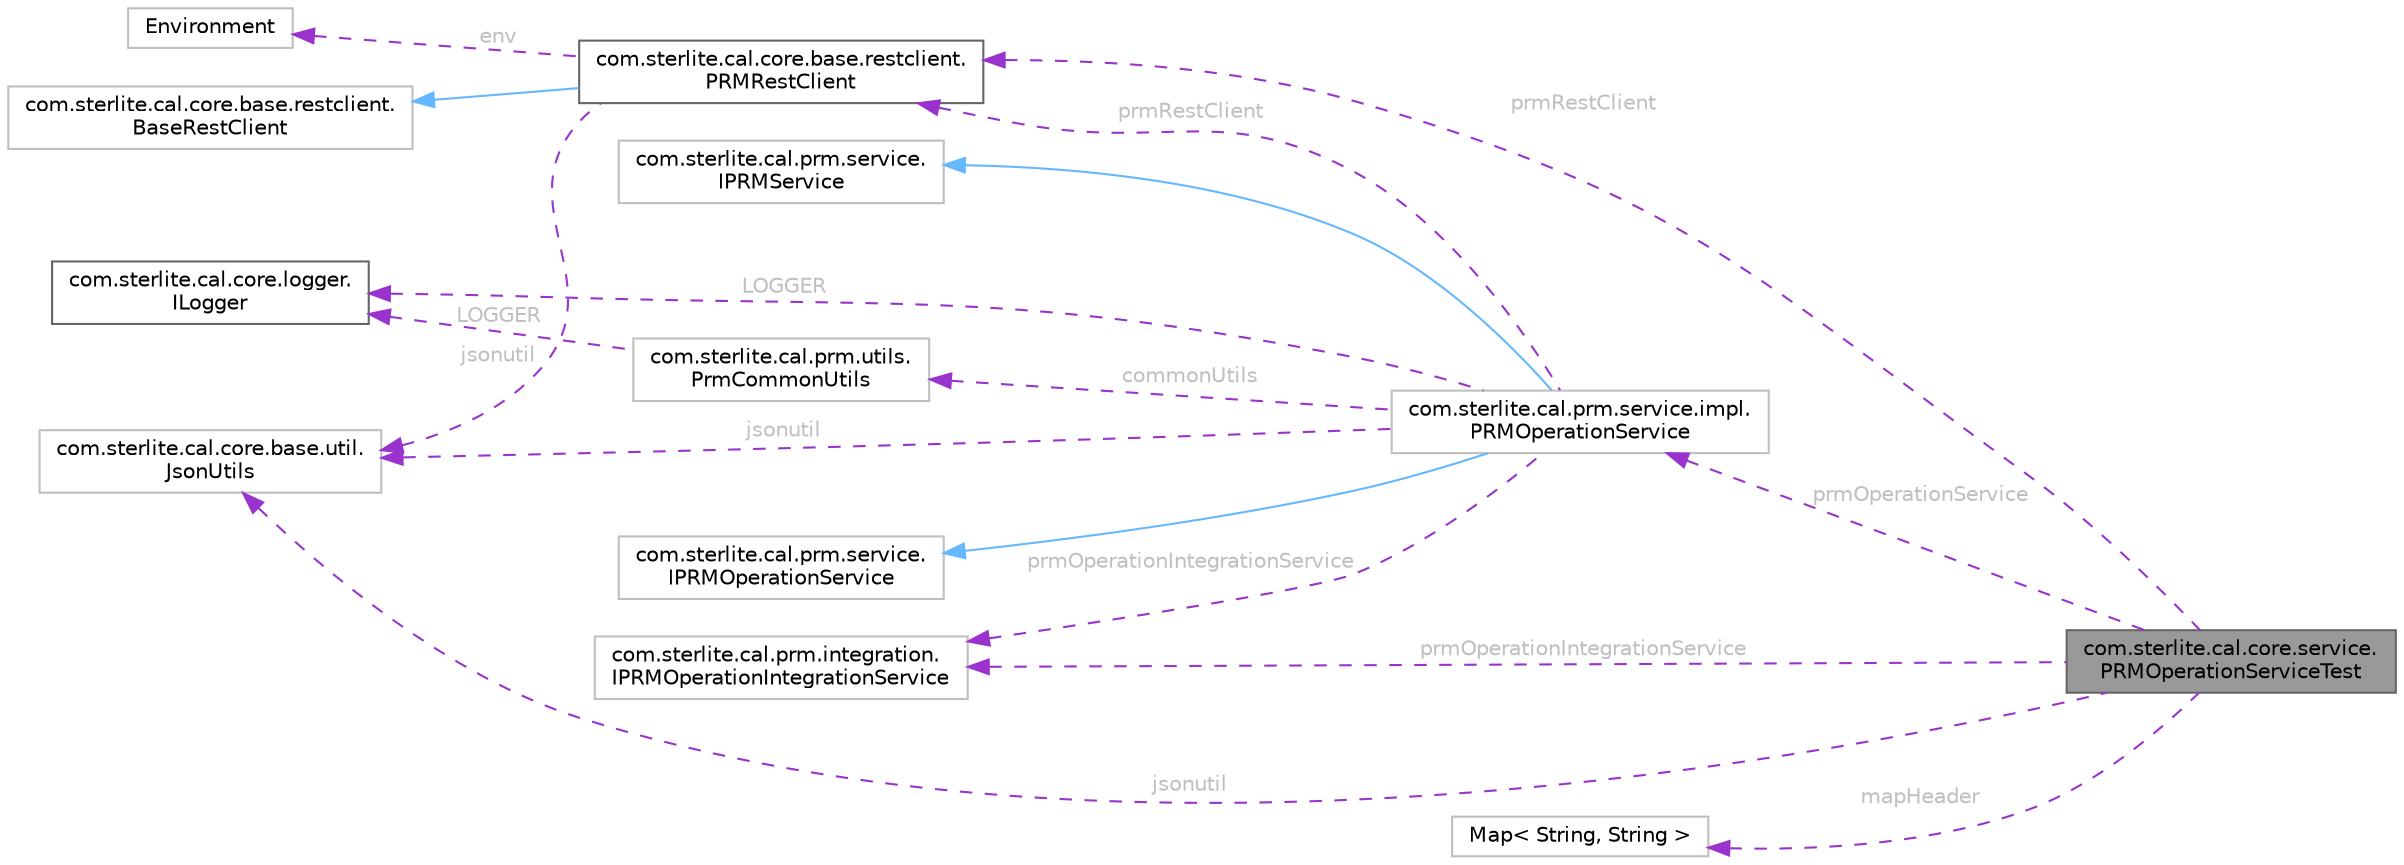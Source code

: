 digraph "com.sterlite.cal.core.service.PRMOperationServiceTest"
{
 // LATEX_PDF_SIZE
  bgcolor="transparent";
  edge [fontname=Helvetica,fontsize=10,labelfontname=Helvetica,labelfontsize=10];
  node [fontname=Helvetica,fontsize=10,shape=box,height=0.2,width=0.4];
  rankdir="LR";
  Node1 [id="Node000001",label="com.sterlite.cal.core.service.\lPRMOperationServiceTest",height=0.2,width=0.4,color="gray40", fillcolor="grey60", style="filled", fontcolor="black",tooltip=" "];
  Node2 -> Node1 [id="edge1_Node000001_Node000002",dir="back",color="darkorchid3",style="dashed",tooltip=" ",label=" prmOperationService",fontcolor="grey" ];
  Node2 [id="Node000002",label="com.sterlite.cal.prm.service.impl.\lPRMOperationService",height=0.2,width=0.4,color="grey75", fillcolor="white", style="filled",URL="$classcom_1_1sterlite_1_1cal_1_1prm_1_1service_1_1impl_1_1_p_r_m_operation_service.html",tooltip=" "];
  Node3 -> Node2 [id="edge2_Node000002_Node000003",dir="back",color="steelblue1",style="solid",tooltip=" "];
  Node3 [id="Node000003",label="com.sterlite.cal.prm.service.\lIPRMOperationService",height=0.2,width=0.4,color="grey75", fillcolor="white", style="filled",URL="$interfacecom_1_1sterlite_1_1cal_1_1prm_1_1service_1_1_i_p_r_m_operation_service.html",tooltip=" "];
  Node4 -> Node2 [id="edge3_Node000002_Node000004",dir="back",color="steelblue1",style="solid",tooltip=" "];
  Node4 [id="Node000004",label="com.sterlite.cal.prm.service.\lIPRMService",height=0.2,width=0.4,color="grey75", fillcolor="white", style="filled",URL="$interfacecom_1_1sterlite_1_1cal_1_1prm_1_1service_1_1_i_p_r_m_service.html",tooltip=" "];
  Node5 -> Node2 [id="edge4_Node000002_Node000005",dir="back",color="darkorchid3",style="dashed",tooltip=" ",label=" LOGGER",fontcolor="grey" ];
  Node5 [id="Node000005",label="com.sterlite.cal.core.logger.\lILogger",height=0.2,width=0.4,color="gray40", fillcolor="white", style="filled",URL="$interfacecom_1_1sterlite_1_1cal_1_1core_1_1logger_1_1_i_logger.html",tooltip=" "];
  Node6 -> Node2 [id="edge5_Node000002_Node000006",dir="back",color="darkorchid3",style="dashed",tooltip=" ",label=" prmOperationIntegrationService",fontcolor="grey" ];
  Node6 [id="Node000006",label="com.sterlite.cal.prm.integration.\lIPRMOperationIntegrationService",height=0.2,width=0.4,color="grey75", fillcolor="white", style="filled",URL="$interfacecom_1_1sterlite_1_1cal_1_1prm_1_1integration_1_1_i_p_r_m_operation_integration_service.html",tooltip=" "];
  Node7 -> Node2 [id="edge6_Node000002_Node000007",dir="back",color="darkorchid3",style="dashed",tooltip=" ",label=" jsonutil",fontcolor="grey" ];
  Node7 [id="Node000007",label="com.sterlite.cal.core.base.util.\lJsonUtils",height=0.2,width=0.4,color="grey75", fillcolor="white", style="filled",URL="$classcom_1_1sterlite_1_1cal_1_1core_1_1base_1_1util_1_1_json_utils.html",tooltip=" "];
  Node8 -> Node2 [id="edge7_Node000002_Node000008",dir="back",color="darkorchid3",style="dashed",tooltip=" ",label=" prmRestClient",fontcolor="grey" ];
  Node8 [id="Node000008",label="com.sterlite.cal.core.base.restclient.\lPRMRestClient",height=0.2,width=0.4,color="gray40", fillcolor="white", style="filled",URL="$classcom_1_1sterlite_1_1cal_1_1core_1_1base_1_1restclient_1_1_p_r_m_rest_client.html",tooltip=" "];
  Node9 -> Node8 [id="edge8_Node000008_Node000009",dir="back",color="steelblue1",style="solid",tooltip=" "];
  Node9 [id="Node000009",label="com.sterlite.cal.core.base.restclient.\lBaseRestClient",height=0.2,width=0.4,color="grey75", fillcolor="white", style="filled",URL="$classcom_1_1sterlite_1_1cal_1_1core_1_1base_1_1restclient_1_1_base_rest_client.html",tooltip=" "];
  Node10 -> Node8 [id="edge9_Node000008_Node000010",dir="back",color="darkorchid3",style="dashed",tooltip=" ",label=" env",fontcolor="grey" ];
  Node10 [id="Node000010",label="Environment",height=0.2,width=0.4,color="grey75", fillcolor="white", style="filled",tooltip=" "];
  Node7 -> Node8 [id="edge10_Node000008_Node000007",dir="back",color="darkorchid3",style="dashed",tooltip=" ",label=" jsonutil",fontcolor="grey" ];
  Node11 -> Node2 [id="edge11_Node000002_Node000011",dir="back",color="darkorchid3",style="dashed",tooltip=" ",label=" commonUtils",fontcolor="grey" ];
  Node11 [id="Node000011",label="com.sterlite.cal.prm.utils.\lPrmCommonUtils",height=0.2,width=0.4,color="grey75", fillcolor="white", style="filled",URL="$classcom_1_1sterlite_1_1cal_1_1prm_1_1utils_1_1_prm_common_utils.html",tooltip=" "];
  Node5 -> Node11 [id="edge12_Node000011_Node000005",dir="back",color="darkorchid3",style="dashed",tooltip=" ",label=" LOGGER",fontcolor="grey" ];
  Node6 -> Node1 [id="edge13_Node000001_Node000006",dir="back",color="darkorchid3",style="dashed",tooltip=" ",label=" prmOperationIntegrationService",fontcolor="grey" ];
  Node7 -> Node1 [id="edge14_Node000001_Node000007",dir="back",color="darkorchid3",style="dashed",tooltip=" ",label=" jsonutil",fontcolor="grey" ];
  Node8 -> Node1 [id="edge15_Node000001_Node000008",dir="back",color="darkorchid3",style="dashed",tooltip=" ",label=" prmRestClient",fontcolor="grey" ];
  Node12 -> Node1 [id="edge16_Node000001_Node000012",dir="back",color="darkorchid3",style="dashed",tooltip=" ",label=" mapHeader",fontcolor="grey" ];
  Node12 [id="Node000012",label="Map\< String, String \>",height=0.2,width=0.4,color="grey75", fillcolor="white", style="filled",tooltip=" "];
}
